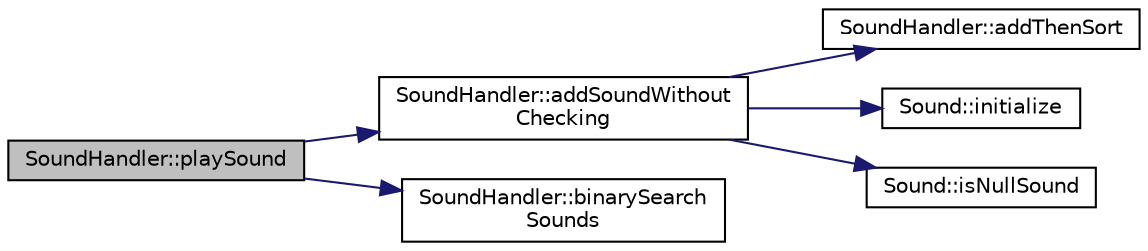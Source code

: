 digraph "SoundHandler::playSound"
{
 // INTERACTIVE_SVG=YES
 // LATEX_PDF_SIZE
  edge [fontname="Helvetica",fontsize="10",labelfontname="Helvetica",labelfontsize="10"];
  node [fontname="Helvetica",fontsize="10",shape=record];
  rankdir="LR";
  Node1 [label="SoundHandler::playSound",height=0.2,width=0.4,color="black", fillcolor="grey75", style="filled", fontcolor="black",tooltip=" "];
  Node1 -> Node2 [color="midnightblue",fontsize="10",style="solid",fontname="Helvetica"];
  Node2 [label="SoundHandler::addSoundWithout\lChecking",height=0.2,width=0.4,color="black", fillcolor="white", style="filled",URL="$d1/d8c/class_sound_handler.html#ad1474636f3c8f108ef37667e072ff757",tooltip=" "];
  Node2 -> Node3 [color="midnightblue",fontsize="10",style="solid",fontname="Helvetica"];
  Node3 [label="SoundHandler::addThenSort",height=0.2,width=0.4,color="black", fillcolor="white", style="filled",URL="$d1/d8c/class_sound_handler.html#a12edd3a7286ca1558a8512856f0d013f",tooltip=" "];
  Node2 -> Node4 [color="midnightblue",fontsize="10",style="solid",fontname="Helvetica"];
  Node4 [label="Sound::initialize",height=0.2,width=0.4,color="black", fillcolor="white", style="filled",URL="$d0/d9e/class_sound.html#aed961c6de8e74716c10119a11ffc1bf3",tooltip=" "];
  Node2 -> Node5 [color="midnightblue",fontsize="10",style="solid",fontname="Helvetica"];
  Node5 [label="Sound::isNullSound",height=0.2,width=0.4,color="black", fillcolor="white", style="filled",URL="$d0/d9e/class_sound.html#a14c5d4796c4345734a5f31f76b74042b",tooltip=" "];
  Node1 -> Node6 [color="midnightblue",fontsize="10",style="solid",fontname="Helvetica"];
  Node6 [label="SoundHandler::binarySearch\lSounds",height=0.2,width=0.4,color="black", fillcolor="white", style="filled",URL="$d1/d8c/class_sound_handler.html#aa4720f35c896c7c602503ce642f78e2e",tooltip=" "];
}
